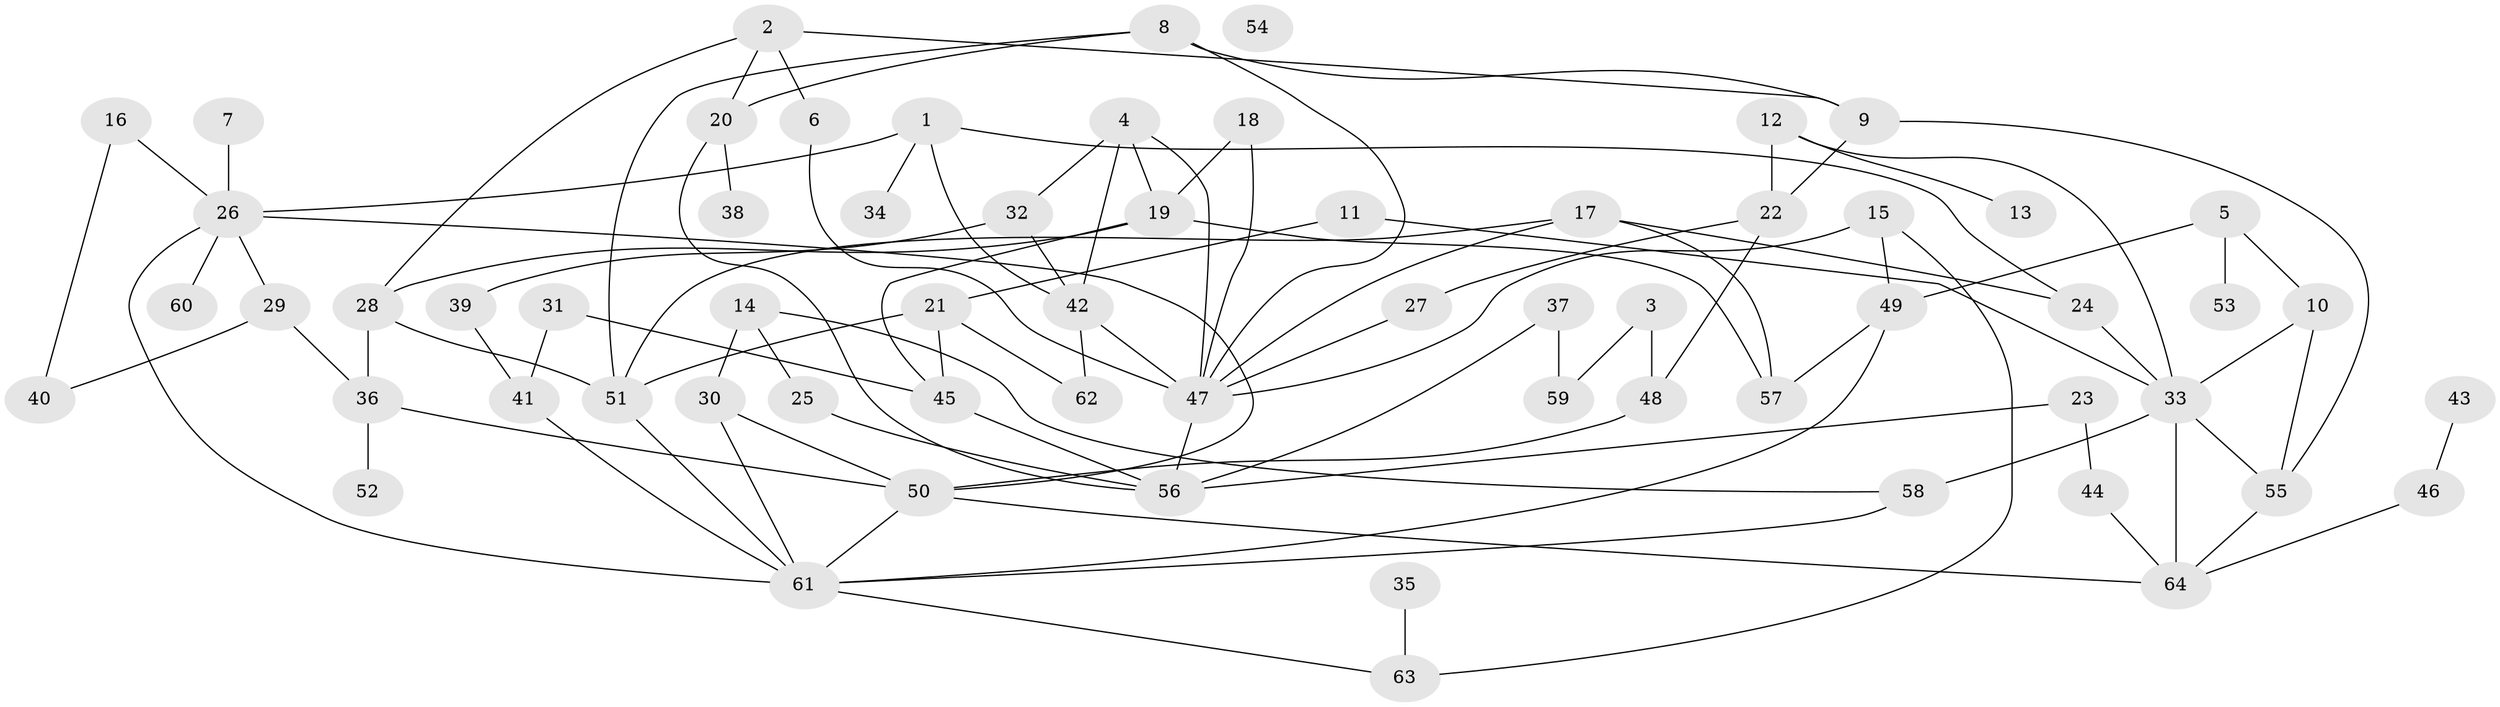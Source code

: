 // coarse degree distribution, {2: 0.38636363636363635, 1: 0.1590909090909091, 5: 0.06818181818181818, 4: 0.11363636363636363, 3: 0.09090909090909091, 6: 0.06818181818181818, 0: 0.022727272727272728, 7: 0.022727272727272728, 8: 0.045454545454545456, 9: 0.022727272727272728}
// Generated by graph-tools (version 1.1) at 2025/42/03/04/25 21:42:57]
// undirected, 64 vertices, 101 edges
graph export_dot {
graph [start="1"]
  node [color=gray90,style=filled];
  1;
  2;
  3;
  4;
  5;
  6;
  7;
  8;
  9;
  10;
  11;
  12;
  13;
  14;
  15;
  16;
  17;
  18;
  19;
  20;
  21;
  22;
  23;
  24;
  25;
  26;
  27;
  28;
  29;
  30;
  31;
  32;
  33;
  34;
  35;
  36;
  37;
  38;
  39;
  40;
  41;
  42;
  43;
  44;
  45;
  46;
  47;
  48;
  49;
  50;
  51;
  52;
  53;
  54;
  55;
  56;
  57;
  58;
  59;
  60;
  61;
  62;
  63;
  64;
  1 -- 24;
  1 -- 26;
  1 -- 34;
  1 -- 42;
  2 -- 6;
  2 -- 9;
  2 -- 20;
  2 -- 28;
  3 -- 48;
  3 -- 59;
  4 -- 19;
  4 -- 32;
  4 -- 42;
  4 -- 47;
  5 -- 10;
  5 -- 49;
  5 -- 53;
  6 -- 47;
  7 -- 26;
  8 -- 9;
  8 -- 20;
  8 -- 47;
  8 -- 51;
  9 -- 22;
  9 -- 55;
  10 -- 33;
  10 -- 55;
  11 -- 21;
  11 -- 33;
  12 -- 13;
  12 -- 22;
  12 -- 33;
  14 -- 25;
  14 -- 30;
  14 -- 58;
  15 -- 47;
  15 -- 49;
  15 -- 63;
  16 -- 26;
  16 -- 40;
  17 -- 24;
  17 -- 47;
  17 -- 51;
  17 -- 57;
  18 -- 19;
  18 -- 47;
  19 -- 28;
  19 -- 45;
  19 -- 57;
  20 -- 38;
  20 -- 56;
  21 -- 45;
  21 -- 51;
  21 -- 62;
  22 -- 27;
  22 -- 48;
  23 -- 44;
  23 -- 56;
  24 -- 33;
  25 -- 56;
  26 -- 29;
  26 -- 50;
  26 -- 60;
  26 -- 61;
  27 -- 47;
  28 -- 36;
  28 -- 51;
  29 -- 36;
  29 -- 40;
  30 -- 50;
  30 -- 61;
  31 -- 41;
  31 -- 45;
  32 -- 39;
  32 -- 42;
  33 -- 55;
  33 -- 58;
  33 -- 64;
  35 -- 63;
  36 -- 50;
  36 -- 52;
  37 -- 56;
  37 -- 59;
  39 -- 41;
  41 -- 61;
  42 -- 47;
  42 -- 62;
  43 -- 46;
  44 -- 64;
  45 -- 56;
  46 -- 64;
  47 -- 56;
  48 -- 50;
  49 -- 57;
  49 -- 61;
  50 -- 61;
  50 -- 64;
  51 -- 61;
  55 -- 64;
  58 -- 61;
  61 -- 63;
}
